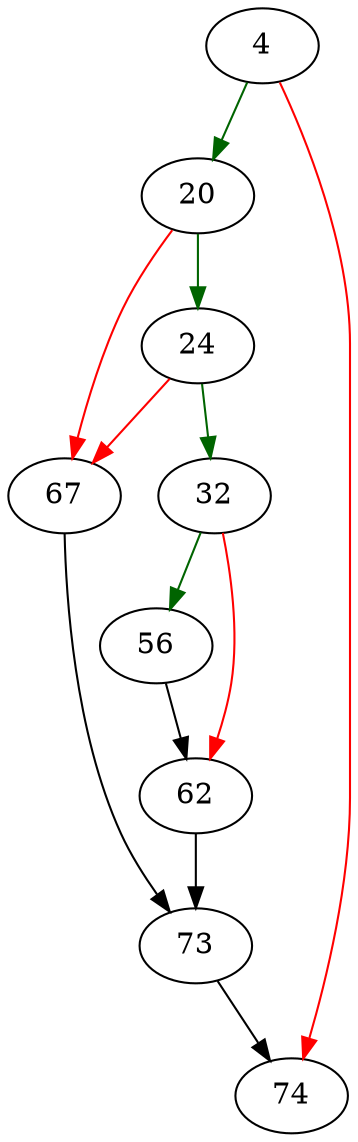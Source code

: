 strict digraph "exprTableRegister" {
	// Node definitions.
	4 [entry=true];
	20;
	74;
	24;
	67;
	32;
	56;
	62;
	73;

	// Edge definitions.
	4 -> 20 [
		color=darkgreen
		cond=true
	];
	4 -> 74 [
		color=red
		cond=false
	];
	20 -> 24 [
		color=darkgreen
		cond=true
	];
	20 -> 67 [
		color=red
		cond=false
	];
	24 -> 67 [
		color=red
		cond=false
	];
	24 -> 32 [
		color=darkgreen
		cond=true
	];
	67 -> 73;
	32 -> 56 [
		color=darkgreen
		cond=true
	];
	32 -> 62 [
		color=red
		cond=false
	];
	56 -> 62;
	62 -> 73;
	73 -> 74;
}